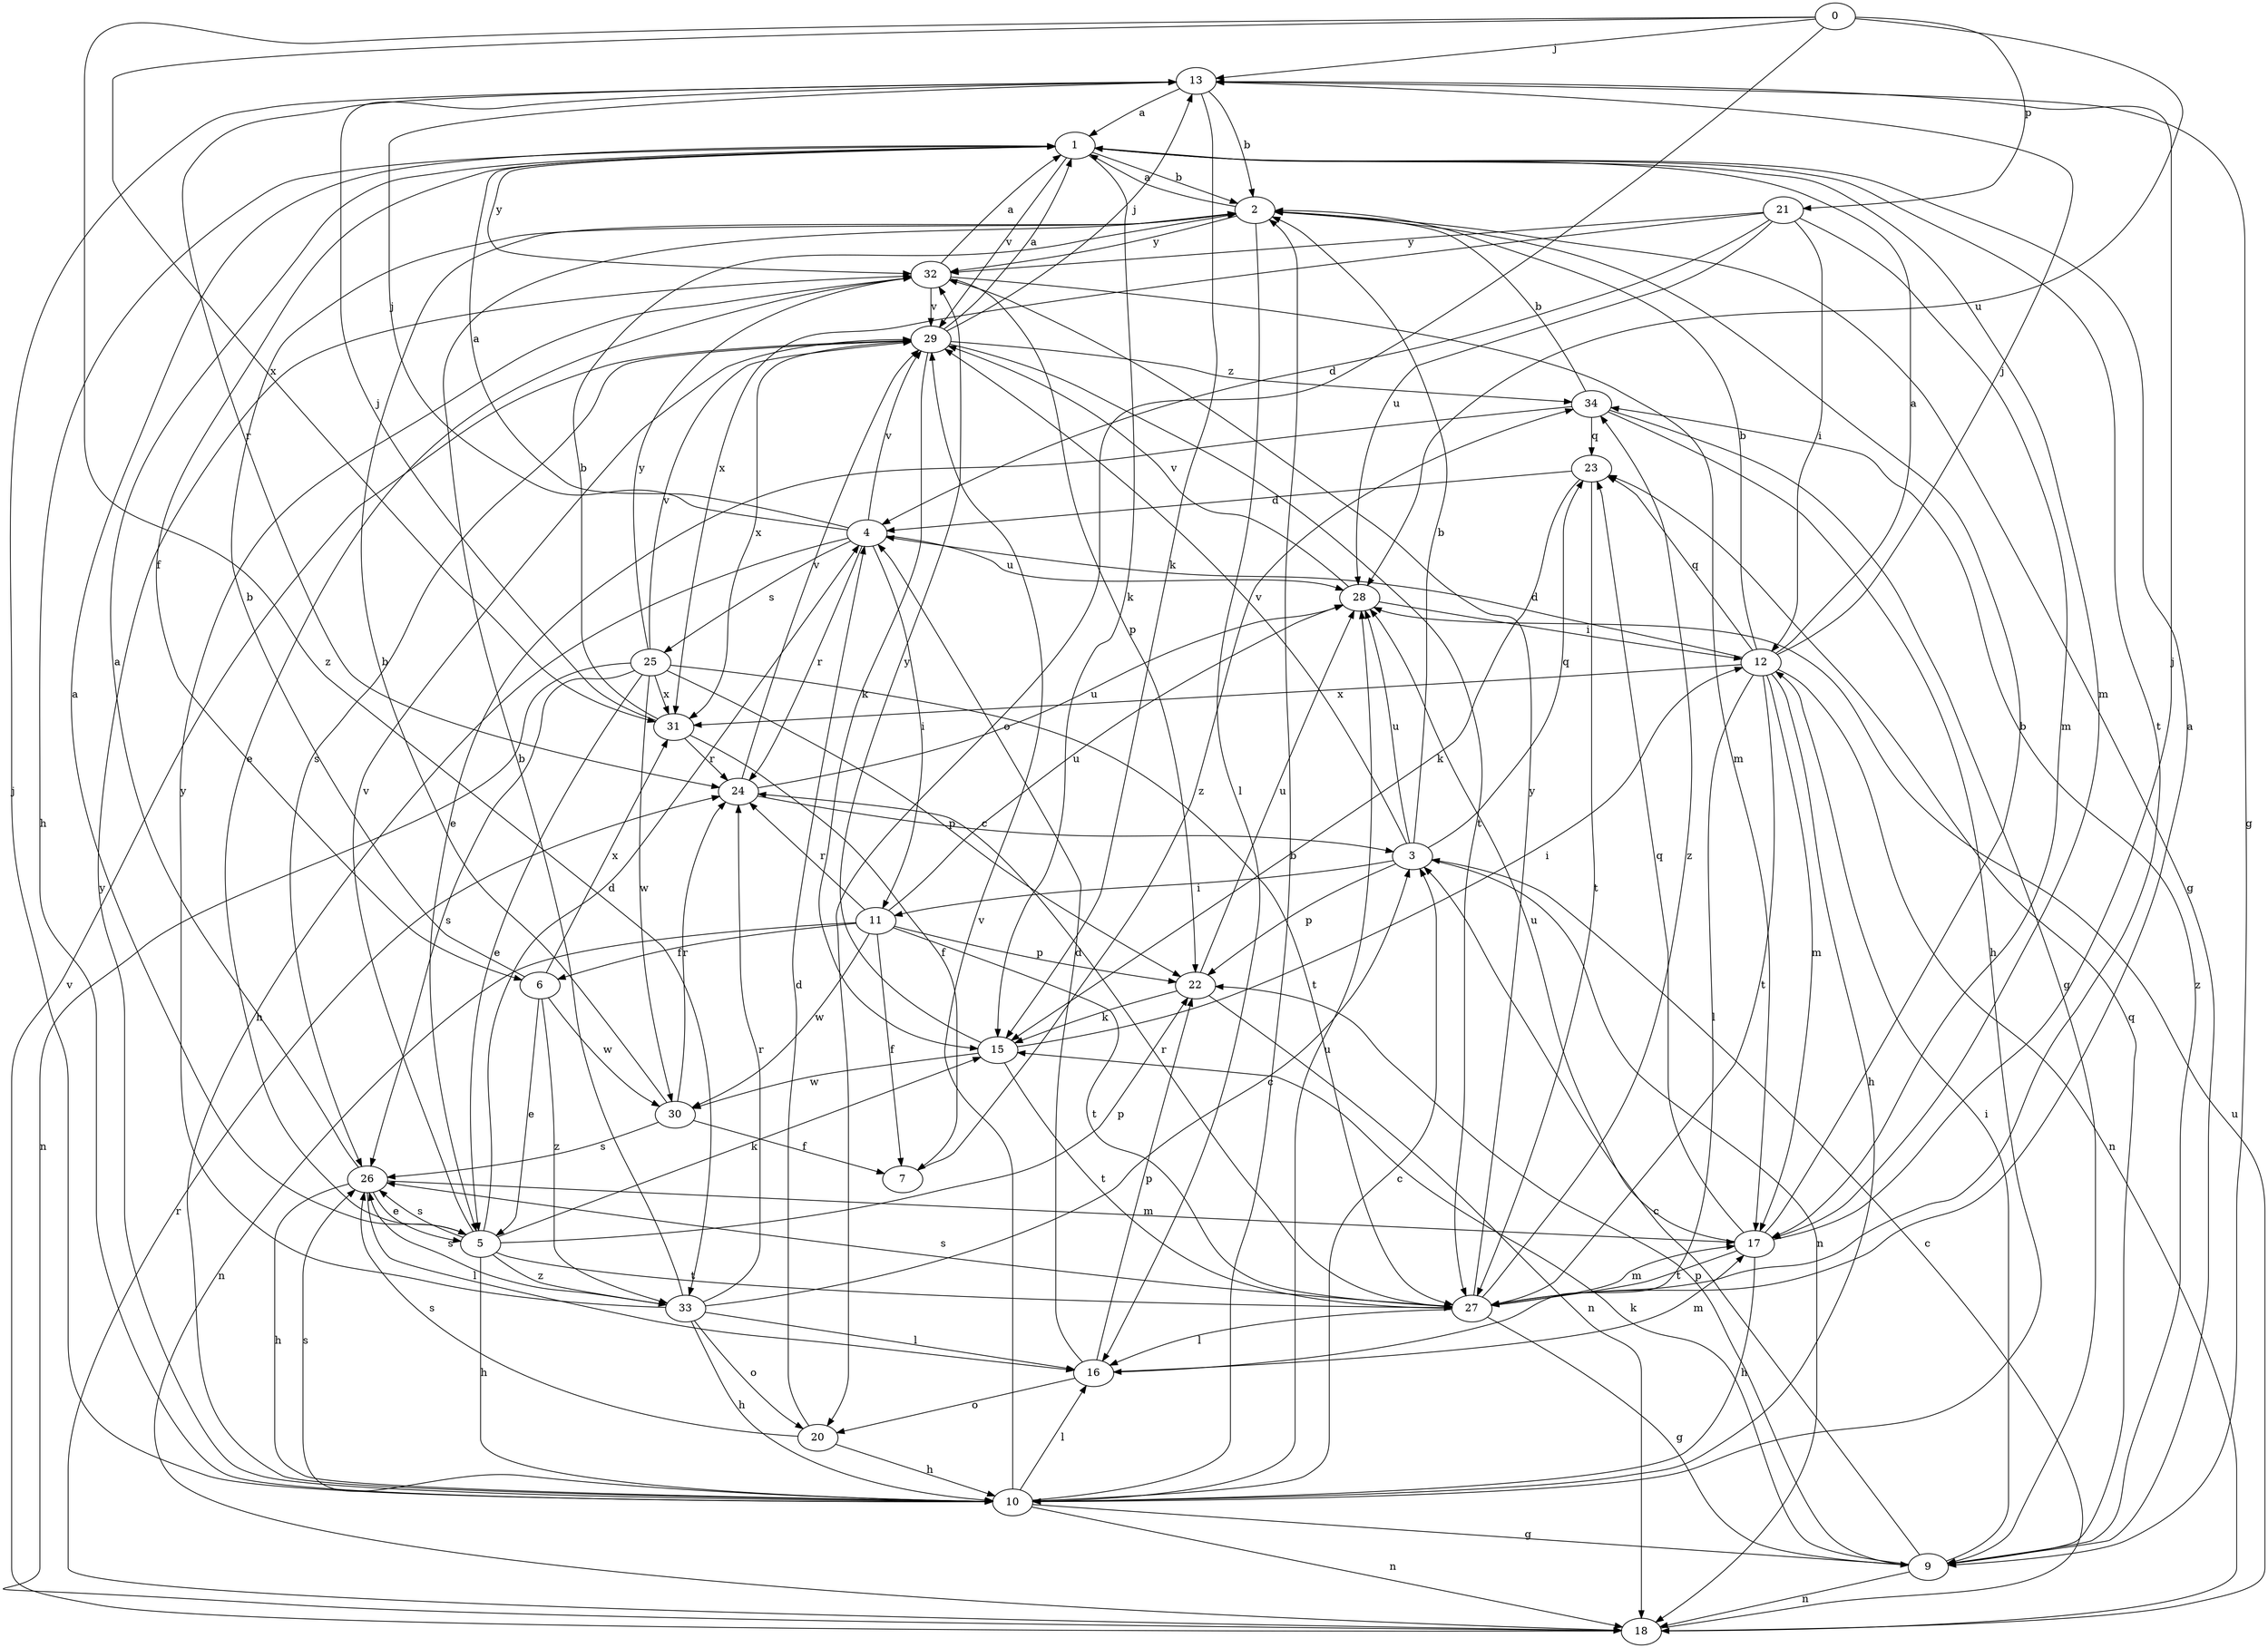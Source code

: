 strict digraph  {
0;
1;
2;
3;
4;
5;
6;
7;
9;
10;
11;
12;
13;
15;
16;
17;
18;
20;
21;
22;
23;
24;
25;
26;
27;
28;
29;
30;
31;
32;
33;
34;
0 -> 13  [label=j];
0 -> 20  [label=o];
0 -> 21  [label=p];
0 -> 28  [label=u];
0 -> 31  [label=x];
0 -> 33  [label=z];
1 -> 2  [label=b];
1 -> 6  [label=f];
1 -> 10  [label=h];
1 -> 15  [label=k];
1 -> 17  [label=m];
1 -> 27  [label=t];
1 -> 29  [label=v];
1 -> 32  [label=y];
2 -> 1  [label=a];
2 -> 9  [label=g];
2 -> 16  [label=l];
2 -> 32  [label=y];
3 -> 2  [label=b];
3 -> 11  [label=i];
3 -> 18  [label=n];
3 -> 22  [label=p];
3 -> 23  [label=q];
3 -> 28  [label=u];
3 -> 29  [label=v];
4 -> 1  [label=a];
4 -> 10  [label=h];
4 -> 11  [label=i];
4 -> 13  [label=j];
4 -> 24  [label=r];
4 -> 25  [label=s];
4 -> 28  [label=u];
4 -> 29  [label=v];
5 -> 1  [label=a];
5 -> 4  [label=d];
5 -> 10  [label=h];
5 -> 15  [label=k];
5 -> 22  [label=p];
5 -> 26  [label=s];
5 -> 27  [label=t];
5 -> 29  [label=v];
5 -> 33  [label=z];
6 -> 2  [label=b];
6 -> 5  [label=e];
6 -> 30  [label=w];
6 -> 31  [label=x];
6 -> 33  [label=z];
7 -> 34  [label=z];
9 -> 3  [label=c];
9 -> 12  [label=i];
9 -> 15  [label=k];
9 -> 18  [label=n];
9 -> 22  [label=p];
9 -> 23  [label=q];
9 -> 34  [label=z];
10 -> 2  [label=b];
10 -> 3  [label=c];
10 -> 9  [label=g];
10 -> 13  [label=j];
10 -> 16  [label=l];
10 -> 18  [label=n];
10 -> 26  [label=s];
10 -> 28  [label=u];
10 -> 29  [label=v];
10 -> 32  [label=y];
11 -> 6  [label=f];
11 -> 7  [label=f];
11 -> 18  [label=n];
11 -> 22  [label=p];
11 -> 24  [label=r];
11 -> 27  [label=t];
11 -> 28  [label=u];
11 -> 30  [label=w];
12 -> 1  [label=a];
12 -> 2  [label=b];
12 -> 4  [label=d];
12 -> 10  [label=h];
12 -> 13  [label=j];
12 -> 16  [label=l];
12 -> 17  [label=m];
12 -> 18  [label=n];
12 -> 23  [label=q];
12 -> 27  [label=t];
12 -> 31  [label=x];
13 -> 1  [label=a];
13 -> 2  [label=b];
13 -> 9  [label=g];
13 -> 15  [label=k];
13 -> 24  [label=r];
15 -> 12  [label=i];
15 -> 27  [label=t];
15 -> 30  [label=w];
15 -> 32  [label=y];
16 -> 4  [label=d];
16 -> 17  [label=m];
16 -> 20  [label=o];
16 -> 22  [label=p];
17 -> 2  [label=b];
17 -> 10  [label=h];
17 -> 13  [label=j];
17 -> 23  [label=q];
17 -> 27  [label=t];
17 -> 28  [label=u];
18 -> 3  [label=c];
18 -> 24  [label=r];
18 -> 28  [label=u];
18 -> 29  [label=v];
20 -> 4  [label=d];
20 -> 10  [label=h];
20 -> 26  [label=s];
21 -> 4  [label=d];
21 -> 12  [label=i];
21 -> 17  [label=m];
21 -> 28  [label=u];
21 -> 31  [label=x];
21 -> 32  [label=y];
22 -> 15  [label=k];
22 -> 18  [label=n];
22 -> 28  [label=u];
23 -> 4  [label=d];
23 -> 15  [label=k];
23 -> 27  [label=t];
24 -> 3  [label=c];
24 -> 28  [label=u];
24 -> 29  [label=v];
25 -> 5  [label=e];
25 -> 18  [label=n];
25 -> 22  [label=p];
25 -> 26  [label=s];
25 -> 27  [label=t];
25 -> 29  [label=v];
25 -> 30  [label=w];
25 -> 31  [label=x];
25 -> 32  [label=y];
26 -> 1  [label=a];
26 -> 5  [label=e];
26 -> 10  [label=h];
26 -> 16  [label=l];
26 -> 17  [label=m];
27 -> 1  [label=a];
27 -> 9  [label=g];
27 -> 16  [label=l];
27 -> 17  [label=m];
27 -> 24  [label=r];
27 -> 26  [label=s];
27 -> 32  [label=y];
27 -> 34  [label=z];
28 -> 12  [label=i];
28 -> 29  [label=v];
29 -> 1  [label=a];
29 -> 13  [label=j];
29 -> 15  [label=k];
29 -> 26  [label=s];
29 -> 27  [label=t];
29 -> 31  [label=x];
29 -> 34  [label=z];
30 -> 2  [label=b];
30 -> 7  [label=f];
30 -> 24  [label=r];
30 -> 26  [label=s];
31 -> 2  [label=b];
31 -> 7  [label=f];
31 -> 13  [label=j];
31 -> 24  [label=r];
32 -> 1  [label=a];
32 -> 5  [label=e];
32 -> 17  [label=m];
32 -> 22  [label=p];
32 -> 29  [label=v];
33 -> 2  [label=b];
33 -> 3  [label=c];
33 -> 10  [label=h];
33 -> 16  [label=l];
33 -> 20  [label=o];
33 -> 24  [label=r];
33 -> 26  [label=s];
33 -> 32  [label=y];
34 -> 2  [label=b];
34 -> 5  [label=e];
34 -> 9  [label=g];
34 -> 10  [label=h];
34 -> 23  [label=q];
}
